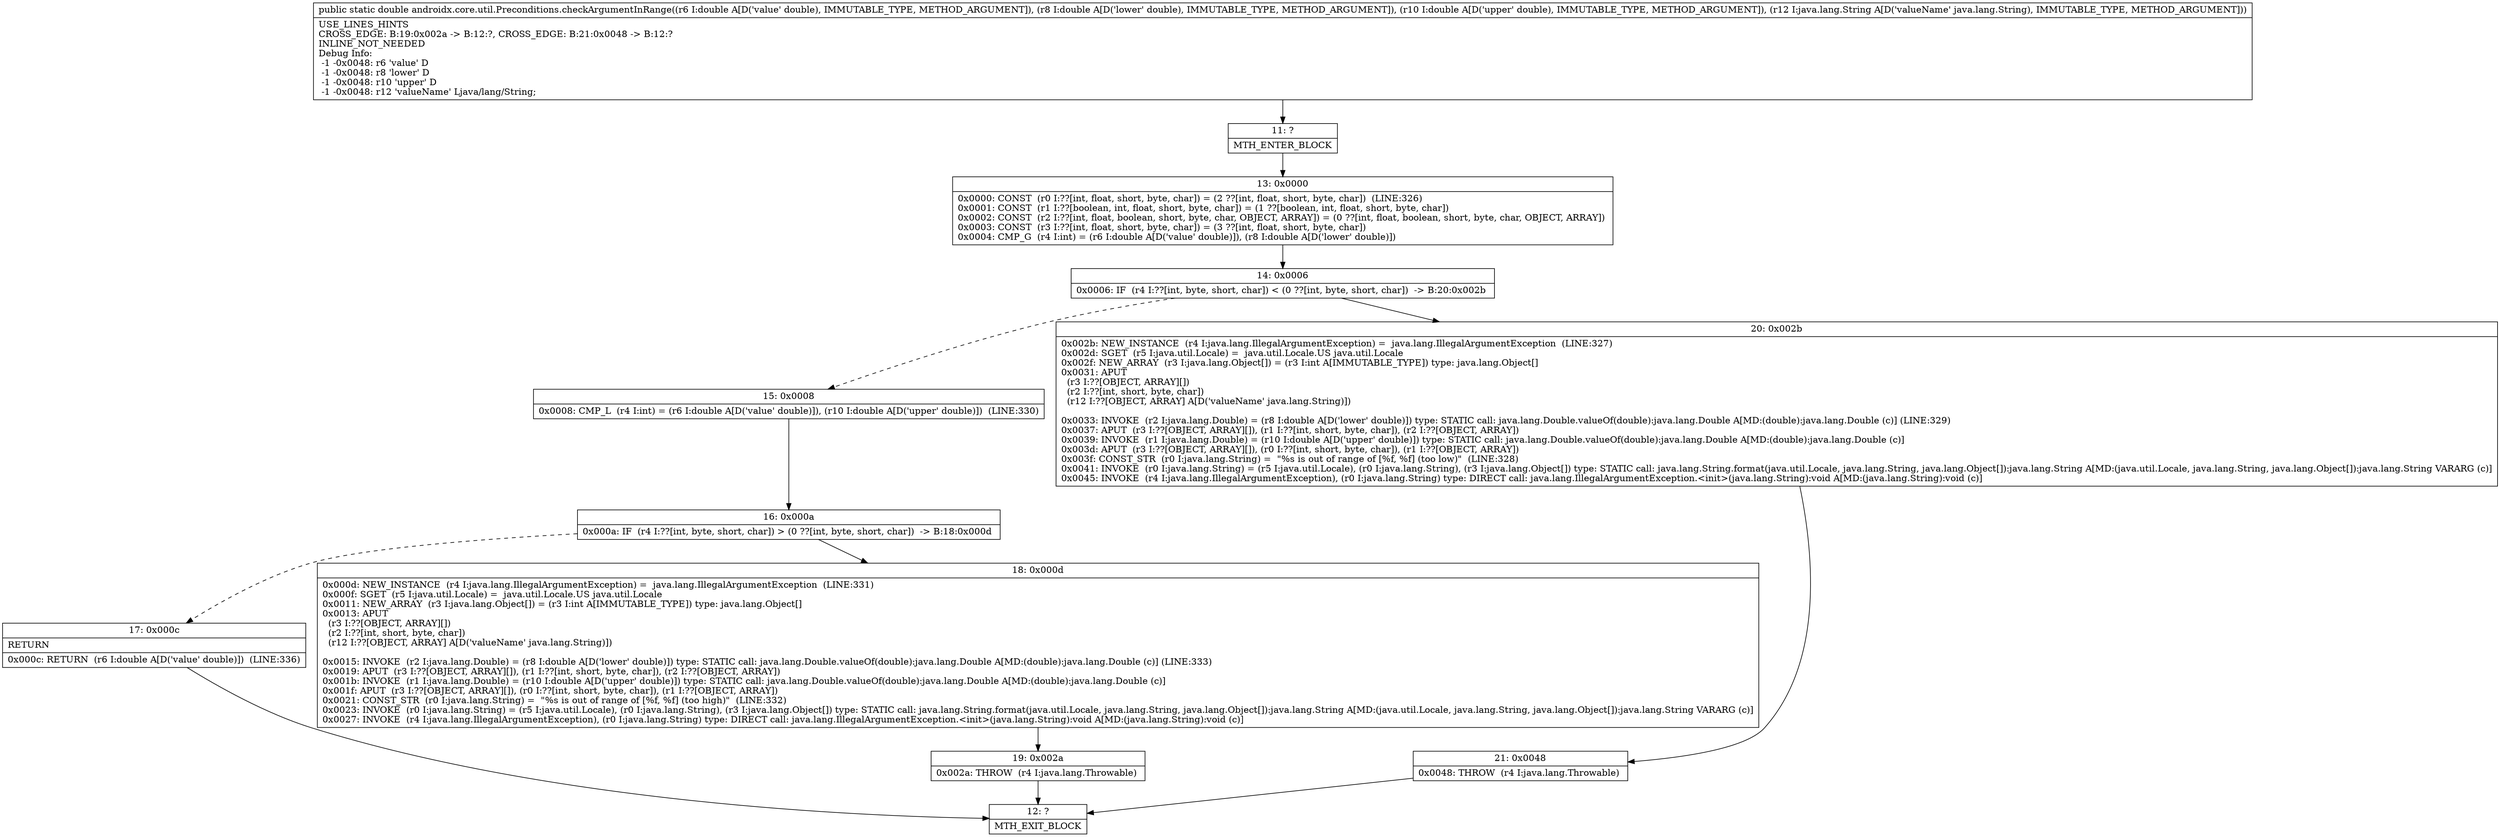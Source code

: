 digraph "CFG forandroidx.core.util.Preconditions.checkArgumentInRange(DDDLjava\/lang\/String;)D" {
Node_11 [shape=record,label="{11\:\ ?|MTH_ENTER_BLOCK\l}"];
Node_13 [shape=record,label="{13\:\ 0x0000|0x0000: CONST  (r0 I:??[int, float, short, byte, char]) = (2 ??[int, float, short, byte, char])  (LINE:326)\l0x0001: CONST  (r1 I:??[boolean, int, float, short, byte, char]) = (1 ??[boolean, int, float, short, byte, char]) \l0x0002: CONST  (r2 I:??[int, float, boolean, short, byte, char, OBJECT, ARRAY]) = (0 ??[int, float, boolean, short, byte, char, OBJECT, ARRAY]) \l0x0003: CONST  (r3 I:??[int, float, short, byte, char]) = (3 ??[int, float, short, byte, char]) \l0x0004: CMP_G  (r4 I:int) = (r6 I:double A[D('value' double)]), (r8 I:double A[D('lower' double)]) \l}"];
Node_14 [shape=record,label="{14\:\ 0x0006|0x0006: IF  (r4 I:??[int, byte, short, char]) \< (0 ??[int, byte, short, char])  \-\> B:20:0x002b \l}"];
Node_15 [shape=record,label="{15\:\ 0x0008|0x0008: CMP_L  (r4 I:int) = (r6 I:double A[D('value' double)]), (r10 I:double A[D('upper' double)])  (LINE:330)\l}"];
Node_16 [shape=record,label="{16\:\ 0x000a|0x000a: IF  (r4 I:??[int, byte, short, char]) \> (0 ??[int, byte, short, char])  \-\> B:18:0x000d \l}"];
Node_17 [shape=record,label="{17\:\ 0x000c|RETURN\l|0x000c: RETURN  (r6 I:double A[D('value' double)])  (LINE:336)\l}"];
Node_12 [shape=record,label="{12\:\ ?|MTH_EXIT_BLOCK\l}"];
Node_18 [shape=record,label="{18\:\ 0x000d|0x000d: NEW_INSTANCE  (r4 I:java.lang.IllegalArgumentException) =  java.lang.IllegalArgumentException  (LINE:331)\l0x000f: SGET  (r5 I:java.util.Locale) =  java.util.Locale.US java.util.Locale \l0x0011: NEW_ARRAY  (r3 I:java.lang.Object[]) = (r3 I:int A[IMMUTABLE_TYPE]) type: java.lang.Object[] \l0x0013: APUT  \l  (r3 I:??[OBJECT, ARRAY][])\l  (r2 I:??[int, short, byte, char])\l  (r12 I:??[OBJECT, ARRAY] A[D('valueName' java.lang.String)])\l \l0x0015: INVOKE  (r2 I:java.lang.Double) = (r8 I:double A[D('lower' double)]) type: STATIC call: java.lang.Double.valueOf(double):java.lang.Double A[MD:(double):java.lang.Double (c)] (LINE:333)\l0x0019: APUT  (r3 I:??[OBJECT, ARRAY][]), (r1 I:??[int, short, byte, char]), (r2 I:??[OBJECT, ARRAY]) \l0x001b: INVOKE  (r1 I:java.lang.Double) = (r10 I:double A[D('upper' double)]) type: STATIC call: java.lang.Double.valueOf(double):java.lang.Double A[MD:(double):java.lang.Double (c)]\l0x001f: APUT  (r3 I:??[OBJECT, ARRAY][]), (r0 I:??[int, short, byte, char]), (r1 I:??[OBJECT, ARRAY]) \l0x0021: CONST_STR  (r0 I:java.lang.String) =  \"%s is out of range of [%f, %f] (too high)\"  (LINE:332)\l0x0023: INVOKE  (r0 I:java.lang.String) = (r5 I:java.util.Locale), (r0 I:java.lang.String), (r3 I:java.lang.Object[]) type: STATIC call: java.lang.String.format(java.util.Locale, java.lang.String, java.lang.Object[]):java.lang.String A[MD:(java.util.Locale, java.lang.String, java.lang.Object[]):java.lang.String VARARG (c)]\l0x0027: INVOKE  (r4 I:java.lang.IllegalArgumentException), (r0 I:java.lang.String) type: DIRECT call: java.lang.IllegalArgumentException.\<init\>(java.lang.String):void A[MD:(java.lang.String):void (c)]\l}"];
Node_19 [shape=record,label="{19\:\ 0x002a|0x002a: THROW  (r4 I:java.lang.Throwable) \l}"];
Node_20 [shape=record,label="{20\:\ 0x002b|0x002b: NEW_INSTANCE  (r4 I:java.lang.IllegalArgumentException) =  java.lang.IllegalArgumentException  (LINE:327)\l0x002d: SGET  (r5 I:java.util.Locale) =  java.util.Locale.US java.util.Locale \l0x002f: NEW_ARRAY  (r3 I:java.lang.Object[]) = (r3 I:int A[IMMUTABLE_TYPE]) type: java.lang.Object[] \l0x0031: APUT  \l  (r3 I:??[OBJECT, ARRAY][])\l  (r2 I:??[int, short, byte, char])\l  (r12 I:??[OBJECT, ARRAY] A[D('valueName' java.lang.String)])\l \l0x0033: INVOKE  (r2 I:java.lang.Double) = (r8 I:double A[D('lower' double)]) type: STATIC call: java.lang.Double.valueOf(double):java.lang.Double A[MD:(double):java.lang.Double (c)] (LINE:329)\l0x0037: APUT  (r3 I:??[OBJECT, ARRAY][]), (r1 I:??[int, short, byte, char]), (r2 I:??[OBJECT, ARRAY]) \l0x0039: INVOKE  (r1 I:java.lang.Double) = (r10 I:double A[D('upper' double)]) type: STATIC call: java.lang.Double.valueOf(double):java.lang.Double A[MD:(double):java.lang.Double (c)]\l0x003d: APUT  (r3 I:??[OBJECT, ARRAY][]), (r0 I:??[int, short, byte, char]), (r1 I:??[OBJECT, ARRAY]) \l0x003f: CONST_STR  (r0 I:java.lang.String) =  \"%s is out of range of [%f, %f] (too low)\"  (LINE:328)\l0x0041: INVOKE  (r0 I:java.lang.String) = (r5 I:java.util.Locale), (r0 I:java.lang.String), (r3 I:java.lang.Object[]) type: STATIC call: java.lang.String.format(java.util.Locale, java.lang.String, java.lang.Object[]):java.lang.String A[MD:(java.util.Locale, java.lang.String, java.lang.Object[]):java.lang.String VARARG (c)]\l0x0045: INVOKE  (r4 I:java.lang.IllegalArgumentException), (r0 I:java.lang.String) type: DIRECT call: java.lang.IllegalArgumentException.\<init\>(java.lang.String):void A[MD:(java.lang.String):void (c)]\l}"];
Node_21 [shape=record,label="{21\:\ 0x0048|0x0048: THROW  (r4 I:java.lang.Throwable) \l}"];
MethodNode[shape=record,label="{public static double androidx.core.util.Preconditions.checkArgumentInRange((r6 I:double A[D('value' double), IMMUTABLE_TYPE, METHOD_ARGUMENT]), (r8 I:double A[D('lower' double), IMMUTABLE_TYPE, METHOD_ARGUMENT]), (r10 I:double A[D('upper' double), IMMUTABLE_TYPE, METHOD_ARGUMENT]), (r12 I:java.lang.String A[D('valueName' java.lang.String), IMMUTABLE_TYPE, METHOD_ARGUMENT]))  | USE_LINES_HINTS\lCROSS_EDGE: B:19:0x002a \-\> B:12:?, CROSS_EDGE: B:21:0x0048 \-\> B:12:?\lINLINE_NOT_NEEDED\lDebug Info:\l  \-1 \-0x0048: r6 'value' D\l  \-1 \-0x0048: r8 'lower' D\l  \-1 \-0x0048: r10 'upper' D\l  \-1 \-0x0048: r12 'valueName' Ljava\/lang\/String;\l}"];
MethodNode -> Node_11;Node_11 -> Node_13;
Node_13 -> Node_14;
Node_14 -> Node_15[style=dashed];
Node_14 -> Node_20;
Node_15 -> Node_16;
Node_16 -> Node_17[style=dashed];
Node_16 -> Node_18;
Node_17 -> Node_12;
Node_18 -> Node_19;
Node_19 -> Node_12;
Node_20 -> Node_21;
Node_21 -> Node_12;
}


